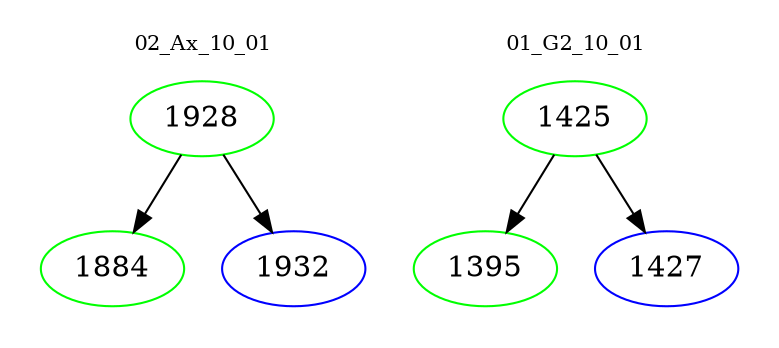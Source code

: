 digraph{
subgraph cluster_0 {
color = white
label = "02_Ax_10_01";
fontsize=10;
T0_1928 [label="1928", color="green"]
T0_1928 -> T0_1884 [color="black"]
T0_1884 [label="1884", color="green"]
T0_1928 -> T0_1932 [color="black"]
T0_1932 [label="1932", color="blue"]
}
subgraph cluster_1 {
color = white
label = "01_G2_10_01";
fontsize=10;
T1_1425 [label="1425", color="green"]
T1_1425 -> T1_1395 [color="black"]
T1_1395 [label="1395", color="green"]
T1_1425 -> T1_1427 [color="black"]
T1_1427 [label="1427", color="blue"]
}
}
